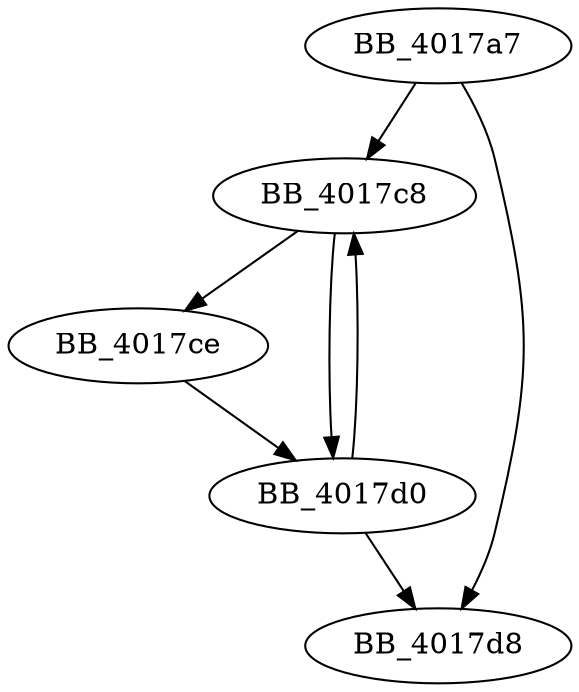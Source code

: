 DiGraph __initterm{
BB_4017a7->BB_4017c8
BB_4017a7->BB_4017d8
BB_4017c8->BB_4017ce
BB_4017c8->BB_4017d0
BB_4017ce->BB_4017d0
BB_4017d0->BB_4017c8
BB_4017d0->BB_4017d8
}
